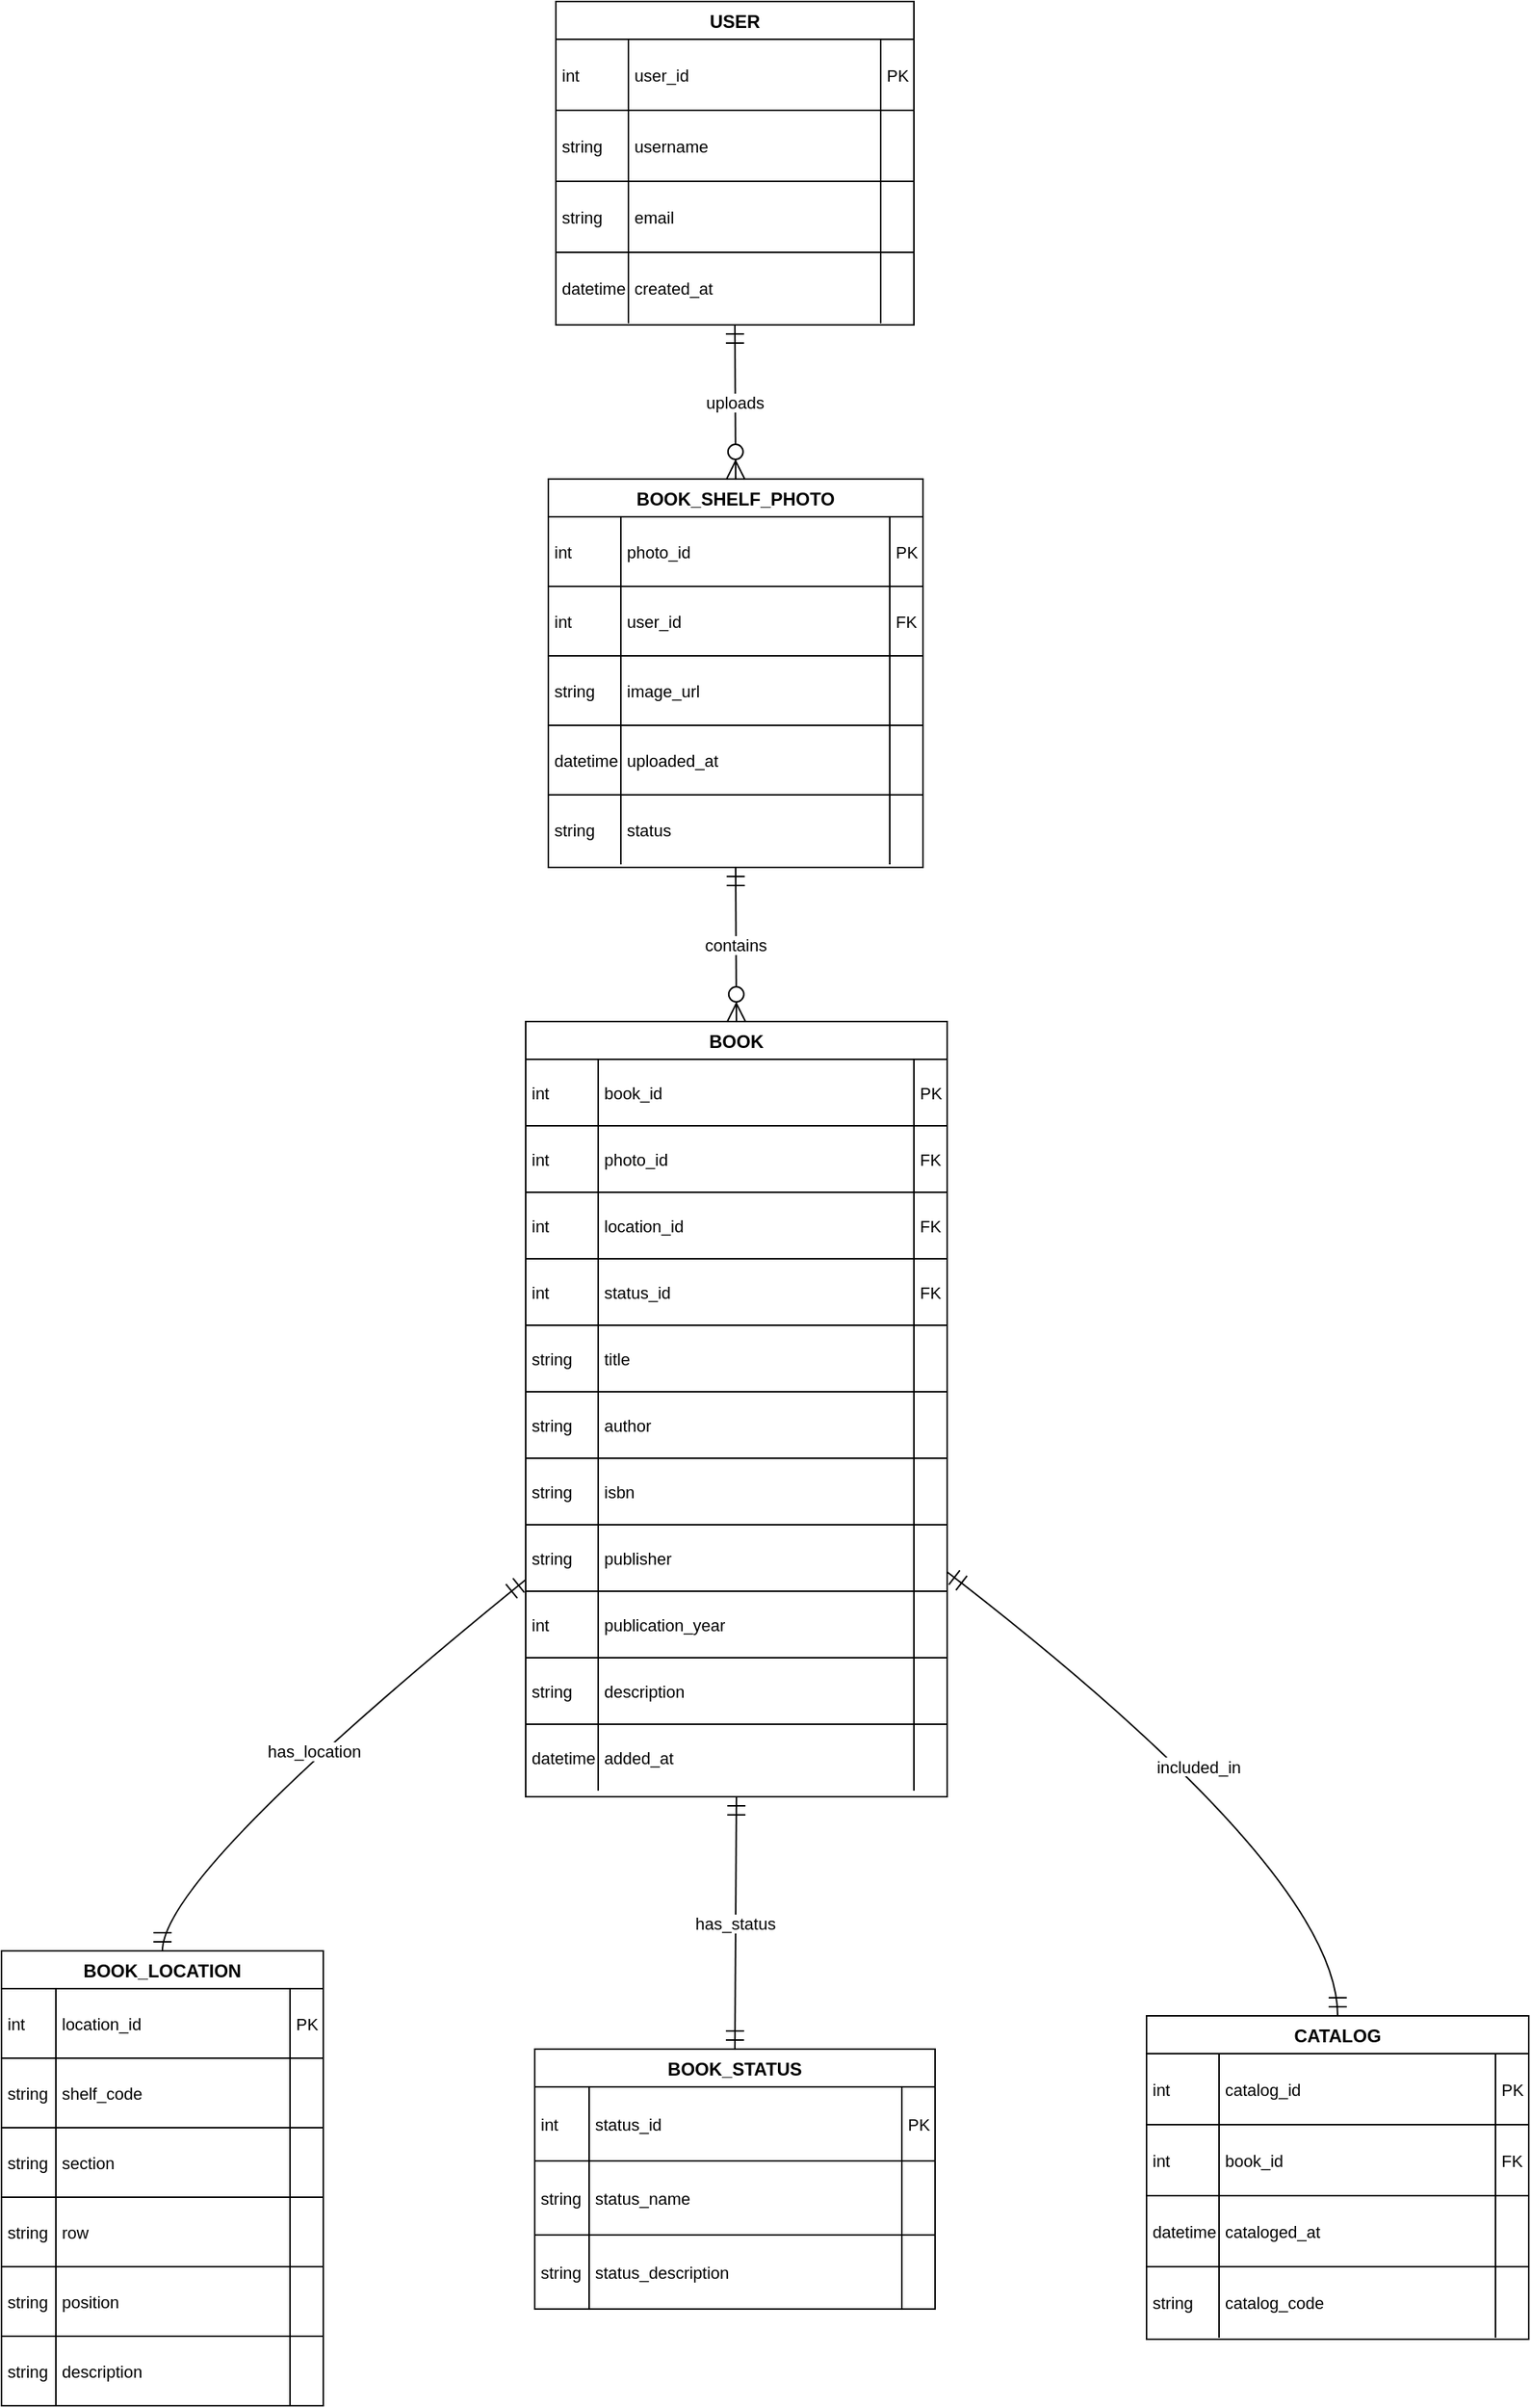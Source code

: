 <mxfile version="28.2.5">
  <diagram name="Страница — 1" id="7OqYVxwZs7NzSu7urRc7">
    <mxGraphModel dx="1097" dy="713" grid="1" gridSize="10" guides="1" tooltips="1" connect="1" arrows="1" fold="1" page="1" pageScale="1" pageWidth="827" pageHeight="1169" math="0" shadow="0">
      <root>
        <mxCell id="0" />
        <mxCell id="1" parent="0" />
        <mxCell id="eza31UwftHSti-V7xlUh-1" value="USER" style="shape=table;startSize=25;container=1;collapsible=0;childLayout=tableLayout;fixedRows=1;rowLines=1;fontStyle=1;align=center;resizeLast=1;" vertex="1" parent="1">
          <mxGeometry x="387" y="20" width="237" height="214" as="geometry" />
        </mxCell>
        <mxCell id="eza31UwftHSti-V7xlUh-2" style="shape=tableRow;horizontal=0;startSize=0;swimlaneHead=0;swimlaneBody=0;fillColor=none;collapsible=0;dropTarget=0;points=[[0,0.5],[1,0.5]];portConstraint=eastwest;top=0;left=0;right=0;bottom=0;" vertex="1" parent="eza31UwftHSti-V7xlUh-1">
          <mxGeometry y="25" width="237" height="47" as="geometry" />
        </mxCell>
        <mxCell id="eza31UwftHSti-V7xlUh-3" value="int" style="shape=partialRectangle;connectable=0;fillColor=none;top=0;left=0;bottom=0;right=0;align=left;spacingLeft=2;overflow=hidden;fontSize=11;" vertex="1" parent="eza31UwftHSti-V7xlUh-2">
          <mxGeometry width="48" height="47" as="geometry">
            <mxRectangle width="48" height="47" as="alternateBounds" />
          </mxGeometry>
        </mxCell>
        <mxCell id="eza31UwftHSti-V7xlUh-4" value="user_id" style="shape=partialRectangle;connectable=0;fillColor=none;top=0;left=0;bottom=0;right=0;align=left;spacingLeft=2;overflow=hidden;fontSize=11;" vertex="1" parent="eza31UwftHSti-V7xlUh-2">
          <mxGeometry x="48" width="167" height="47" as="geometry">
            <mxRectangle width="167" height="47" as="alternateBounds" />
          </mxGeometry>
        </mxCell>
        <mxCell id="eza31UwftHSti-V7xlUh-5" value="PK" style="shape=partialRectangle;connectable=0;fillColor=none;top=0;left=0;bottom=0;right=0;align=left;spacingLeft=2;overflow=hidden;fontSize=11;" vertex="1" parent="eza31UwftHSti-V7xlUh-2">
          <mxGeometry x="215" width="22" height="47" as="geometry">
            <mxRectangle width="22" height="47" as="alternateBounds" />
          </mxGeometry>
        </mxCell>
        <mxCell id="eza31UwftHSti-V7xlUh-6" style="shape=tableRow;horizontal=0;startSize=0;swimlaneHead=0;swimlaneBody=0;fillColor=none;collapsible=0;dropTarget=0;points=[[0,0.5],[1,0.5]];portConstraint=eastwest;top=0;left=0;right=0;bottom=0;" vertex="1" parent="eza31UwftHSti-V7xlUh-1">
          <mxGeometry y="72" width="237" height="47" as="geometry" />
        </mxCell>
        <mxCell id="eza31UwftHSti-V7xlUh-7" value="string" style="shape=partialRectangle;connectable=0;fillColor=none;top=0;left=0;bottom=0;right=0;align=left;spacingLeft=2;overflow=hidden;fontSize=11;" vertex="1" parent="eza31UwftHSti-V7xlUh-6">
          <mxGeometry width="48" height="47" as="geometry">
            <mxRectangle width="48" height="47" as="alternateBounds" />
          </mxGeometry>
        </mxCell>
        <mxCell id="eza31UwftHSti-V7xlUh-8" value="username" style="shape=partialRectangle;connectable=0;fillColor=none;top=0;left=0;bottom=0;right=0;align=left;spacingLeft=2;overflow=hidden;fontSize=11;" vertex="1" parent="eza31UwftHSti-V7xlUh-6">
          <mxGeometry x="48" width="167" height="47" as="geometry">
            <mxRectangle width="167" height="47" as="alternateBounds" />
          </mxGeometry>
        </mxCell>
        <mxCell id="eza31UwftHSti-V7xlUh-9" value="" style="shape=partialRectangle;connectable=0;fillColor=none;top=0;left=0;bottom=0;right=0;align=left;spacingLeft=2;overflow=hidden;fontSize=11;" vertex="1" parent="eza31UwftHSti-V7xlUh-6">
          <mxGeometry x="215" width="22" height="47" as="geometry">
            <mxRectangle width="22" height="47" as="alternateBounds" />
          </mxGeometry>
        </mxCell>
        <mxCell id="eza31UwftHSti-V7xlUh-10" style="shape=tableRow;horizontal=0;startSize=0;swimlaneHead=0;swimlaneBody=0;fillColor=none;collapsible=0;dropTarget=0;points=[[0,0.5],[1,0.5]];portConstraint=eastwest;top=0;left=0;right=0;bottom=0;" vertex="1" parent="eza31UwftHSti-V7xlUh-1">
          <mxGeometry y="119" width="237" height="47" as="geometry" />
        </mxCell>
        <mxCell id="eza31UwftHSti-V7xlUh-11" value="string" style="shape=partialRectangle;connectable=0;fillColor=none;top=0;left=0;bottom=0;right=0;align=left;spacingLeft=2;overflow=hidden;fontSize=11;" vertex="1" parent="eza31UwftHSti-V7xlUh-10">
          <mxGeometry width="48" height="47" as="geometry">
            <mxRectangle width="48" height="47" as="alternateBounds" />
          </mxGeometry>
        </mxCell>
        <mxCell id="eza31UwftHSti-V7xlUh-12" value="email" style="shape=partialRectangle;connectable=0;fillColor=none;top=0;left=0;bottom=0;right=0;align=left;spacingLeft=2;overflow=hidden;fontSize=11;" vertex="1" parent="eza31UwftHSti-V7xlUh-10">
          <mxGeometry x="48" width="167" height="47" as="geometry">
            <mxRectangle width="167" height="47" as="alternateBounds" />
          </mxGeometry>
        </mxCell>
        <mxCell id="eza31UwftHSti-V7xlUh-13" value="" style="shape=partialRectangle;connectable=0;fillColor=none;top=0;left=0;bottom=0;right=0;align=left;spacingLeft=2;overflow=hidden;fontSize=11;" vertex="1" parent="eza31UwftHSti-V7xlUh-10">
          <mxGeometry x="215" width="22" height="47" as="geometry">
            <mxRectangle width="22" height="47" as="alternateBounds" />
          </mxGeometry>
        </mxCell>
        <mxCell id="eza31UwftHSti-V7xlUh-14" style="shape=tableRow;horizontal=0;startSize=0;swimlaneHead=0;swimlaneBody=0;fillColor=none;collapsible=0;dropTarget=0;points=[[0,0.5],[1,0.5]];portConstraint=eastwest;top=0;left=0;right=0;bottom=0;" vertex="1" parent="eza31UwftHSti-V7xlUh-1">
          <mxGeometry y="166" width="237" height="47" as="geometry" />
        </mxCell>
        <mxCell id="eza31UwftHSti-V7xlUh-15" value="datetime" style="shape=partialRectangle;connectable=0;fillColor=none;top=0;left=0;bottom=0;right=0;align=left;spacingLeft=2;overflow=hidden;fontSize=11;" vertex="1" parent="eza31UwftHSti-V7xlUh-14">
          <mxGeometry width="48" height="47" as="geometry">
            <mxRectangle width="48" height="47" as="alternateBounds" />
          </mxGeometry>
        </mxCell>
        <mxCell id="eza31UwftHSti-V7xlUh-16" value="created_at" style="shape=partialRectangle;connectable=0;fillColor=none;top=0;left=0;bottom=0;right=0;align=left;spacingLeft=2;overflow=hidden;fontSize=11;" vertex="1" parent="eza31UwftHSti-V7xlUh-14">
          <mxGeometry x="48" width="167" height="47" as="geometry">
            <mxRectangle width="167" height="47" as="alternateBounds" />
          </mxGeometry>
        </mxCell>
        <mxCell id="eza31UwftHSti-V7xlUh-17" value="" style="shape=partialRectangle;connectable=0;fillColor=none;top=0;left=0;bottom=0;right=0;align=left;spacingLeft=2;overflow=hidden;fontSize=11;" vertex="1" parent="eza31UwftHSti-V7xlUh-14">
          <mxGeometry x="215" width="22" height="47" as="geometry">
            <mxRectangle width="22" height="47" as="alternateBounds" />
          </mxGeometry>
        </mxCell>
        <mxCell id="eza31UwftHSti-V7xlUh-18" value="BOOK_SHELF_PHOTO" style="shape=table;startSize=25;container=1;collapsible=0;childLayout=tableLayout;fixedRows=1;rowLines=1;fontStyle=1;align=center;resizeLast=1;" vertex="1" parent="1">
          <mxGeometry x="382" y="336" width="248" height="257" as="geometry" />
        </mxCell>
        <mxCell id="eza31UwftHSti-V7xlUh-19" style="shape=tableRow;horizontal=0;startSize=0;swimlaneHead=0;swimlaneBody=0;fillColor=none;collapsible=0;dropTarget=0;points=[[0,0.5],[1,0.5]];portConstraint=eastwest;top=0;left=0;right=0;bottom=0;" vertex="1" parent="eza31UwftHSti-V7xlUh-18">
          <mxGeometry y="25" width="248" height="46" as="geometry" />
        </mxCell>
        <mxCell id="eza31UwftHSti-V7xlUh-20" value="int" style="shape=partialRectangle;connectable=0;fillColor=none;top=0;left=0;bottom=0;right=0;align=left;spacingLeft=2;overflow=hidden;fontSize=11;" vertex="1" parent="eza31UwftHSti-V7xlUh-19">
          <mxGeometry width="48" height="46" as="geometry">
            <mxRectangle width="48" height="46" as="alternateBounds" />
          </mxGeometry>
        </mxCell>
        <mxCell id="eza31UwftHSti-V7xlUh-21" value="photo_id" style="shape=partialRectangle;connectable=0;fillColor=none;top=0;left=0;bottom=0;right=0;align=left;spacingLeft=2;overflow=hidden;fontSize=11;" vertex="1" parent="eza31UwftHSti-V7xlUh-19">
          <mxGeometry x="48" width="178" height="46" as="geometry">
            <mxRectangle width="178" height="46" as="alternateBounds" />
          </mxGeometry>
        </mxCell>
        <mxCell id="eza31UwftHSti-V7xlUh-22" value="PK" style="shape=partialRectangle;connectable=0;fillColor=none;top=0;left=0;bottom=0;right=0;align=left;spacingLeft=2;overflow=hidden;fontSize=11;" vertex="1" parent="eza31UwftHSti-V7xlUh-19">
          <mxGeometry x="226" width="22" height="46" as="geometry">
            <mxRectangle width="22" height="46" as="alternateBounds" />
          </mxGeometry>
        </mxCell>
        <mxCell id="eza31UwftHSti-V7xlUh-23" style="shape=tableRow;horizontal=0;startSize=0;swimlaneHead=0;swimlaneBody=0;fillColor=none;collapsible=0;dropTarget=0;points=[[0,0.5],[1,0.5]];portConstraint=eastwest;top=0;left=0;right=0;bottom=0;" vertex="1" parent="eza31UwftHSti-V7xlUh-18">
          <mxGeometry y="71" width="248" height="46" as="geometry" />
        </mxCell>
        <mxCell id="eza31UwftHSti-V7xlUh-24" value="int" style="shape=partialRectangle;connectable=0;fillColor=none;top=0;left=0;bottom=0;right=0;align=left;spacingLeft=2;overflow=hidden;fontSize=11;" vertex="1" parent="eza31UwftHSti-V7xlUh-23">
          <mxGeometry width="48" height="46" as="geometry">
            <mxRectangle width="48" height="46" as="alternateBounds" />
          </mxGeometry>
        </mxCell>
        <mxCell id="eza31UwftHSti-V7xlUh-25" value="user_id" style="shape=partialRectangle;connectable=0;fillColor=none;top=0;left=0;bottom=0;right=0;align=left;spacingLeft=2;overflow=hidden;fontSize=11;" vertex="1" parent="eza31UwftHSti-V7xlUh-23">
          <mxGeometry x="48" width="178" height="46" as="geometry">
            <mxRectangle width="178" height="46" as="alternateBounds" />
          </mxGeometry>
        </mxCell>
        <mxCell id="eza31UwftHSti-V7xlUh-26" value="FK" style="shape=partialRectangle;connectable=0;fillColor=none;top=0;left=0;bottom=0;right=0;align=left;spacingLeft=2;overflow=hidden;fontSize=11;" vertex="1" parent="eza31UwftHSti-V7xlUh-23">
          <mxGeometry x="226" width="22" height="46" as="geometry">
            <mxRectangle width="22" height="46" as="alternateBounds" />
          </mxGeometry>
        </mxCell>
        <mxCell id="eza31UwftHSti-V7xlUh-27" style="shape=tableRow;horizontal=0;startSize=0;swimlaneHead=0;swimlaneBody=0;fillColor=none;collapsible=0;dropTarget=0;points=[[0,0.5],[1,0.5]];portConstraint=eastwest;top=0;left=0;right=0;bottom=0;" vertex="1" parent="eza31UwftHSti-V7xlUh-18">
          <mxGeometry y="117" width="248" height="46" as="geometry" />
        </mxCell>
        <mxCell id="eza31UwftHSti-V7xlUh-28" value="string" style="shape=partialRectangle;connectable=0;fillColor=none;top=0;left=0;bottom=0;right=0;align=left;spacingLeft=2;overflow=hidden;fontSize=11;" vertex="1" parent="eza31UwftHSti-V7xlUh-27">
          <mxGeometry width="48" height="46" as="geometry">
            <mxRectangle width="48" height="46" as="alternateBounds" />
          </mxGeometry>
        </mxCell>
        <mxCell id="eza31UwftHSti-V7xlUh-29" value="image_url" style="shape=partialRectangle;connectable=0;fillColor=none;top=0;left=0;bottom=0;right=0;align=left;spacingLeft=2;overflow=hidden;fontSize=11;" vertex="1" parent="eza31UwftHSti-V7xlUh-27">
          <mxGeometry x="48" width="178" height="46" as="geometry">
            <mxRectangle width="178" height="46" as="alternateBounds" />
          </mxGeometry>
        </mxCell>
        <mxCell id="eza31UwftHSti-V7xlUh-30" value="" style="shape=partialRectangle;connectable=0;fillColor=none;top=0;left=0;bottom=0;right=0;align=left;spacingLeft=2;overflow=hidden;fontSize=11;" vertex="1" parent="eza31UwftHSti-V7xlUh-27">
          <mxGeometry x="226" width="22" height="46" as="geometry">
            <mxRectangle width="22" height="46" as="alternateBounds" />
          </mxGeometry>
        </mxCell>
        <mxCell id="eza31UwftHSti-V7xlUh-31" style="shape=tableRow;horizontal=0;startSize=0;swimlaneHead=0;swimlaneBody=0;fillColor=none;collapsible=0;dropTarget=0;points=[[0,0.5],[1,0.5]];portConstraint=eastwest;top=0;left=0;right=0;bottom=0;" vertex="1" parent="eza31UwftHSti-V7xlUh-18">
          <mxGeometry y="163" width="248" height="46" as="geometry" />
        </mxCell>
        <mxCell id="eza31UwftHSti-V7xlUh-32" value="datetime" style="shape=partialRectangle;connectable=0;fillColor=none;top=0;left=0;bottom=0;right=0;align=left;spacingLeft=2;overflow=hidden;fontSize=11;" vertex="1" parent="eza31UwftHSti-V7xlUh-31">
          <mxGeometry width="48" height="46" as="geometry">
            <mxRectangle width="48" height="46" as="alternateBounds" />
          </mxGeometry>
        </mxCell>
        <mxCell id="eza31UwftHSti-V7xlUh-33" value="uploaded_at" style="shape=partialRectangle;connectable=0;fillColor=none;top=0;left=0;bottom=0;right=0;align=left;spacingLeft=2;overflow=hidden;fontSize=11;" vertex="1" parent="eza31UwftHSti-V7xlUh-31">
          <mxGeometry x="48" width="178" height="46" as="geometry">
            <mxRectangle width="178" height="46" as="alternateBounds" />
          </mxGeometry>
        </mxCell>
        <mxCell id="eza31UwftHSti-V7xlUh-34" value="" style="shape=partialRectangle;connectable=0;fillColor=none;top=0;left=0;bottom=0;right=0;align=left;spacingLeft=2;overflow=hidden;fontSize=11;" vertex="1" parent="eza31UwftHSti-V7xlUh-31">
          <mxGeometry x="226" width="22" height="46" as="geometry">
            <mxRectangle width="22" height="46" as="alternateBounds" />
          </mxGeometry>
        </mxCell>
        <mxCell id="eza31UwftHSti-V7xlUh-35" style="shape=tableRow;horizontal=0;startSize=0;swimlaneHead=0;swimlaneBody=0;fillColor=none;collapsible=0;dropTarget=0;points=[[0,0.5],[1,0.5]];portConstraint=eastwest;top=0;left=0;right=0;bottom=0;" vertex="1" parent="eza31UwftHSti-V7xlUh-18">
          <mxGeometry y="209" width="248" height="46" as="geometry" />
        </mxCell>
        <mxCell id="eza31UwftHSti-V7xlUh-36" value="string" style="shape=partialRectangle;connectable=0;fillColor=none;top=0;left=0;bottom=0;right=0;align=left;spacingLeft=2;overflow=hidden;fontSize=11;" vertex="1" parent="eza31UwftHSti-V7xlUh-35">
          <mxGeometry width="48" height="46" as="geometry">
            <mxRectangle width="48" height="46" as="alternateBounds" />
          </mxGeometry>
        </mxCell>
        <mxCell id="eza31UwftHSti-V7xlUh-37" value="status" style="shape=partialRectangle;connectable=0;fillColor=none;top=0;left=0;bottom=0;right=0;align=left;spacingLeft=2;overflow=hidden;fontSize=11;" vertex="1" parent="eza31UwftHSti-V7xlUh-35">
          <mxGeometry x="48" width="178" height="46" as="geometry">
            <mxRectangle width="178" height="46" as="alternateBounds" />
          </mxGeometry>
        </mxCell>
        <mxCell id="eza31UwftHSti-V7xlUh-38" value="" style="shape=partialRectangle;connectable=0;fillColor=none;top=0;left=0;bottom=0;right=0;align=left;spacingLeft=2;overflow=hidden;fontSize=11;" vertex="1" parent="eza31UwftHSti-V7xlUh-35">
          <mxGeometry x="226" width="22" height="46" as="geometry">
            <mxRectangle width="22" height="46" as="alternateBounds" />
          </mxGeometry>
        </mxCell>
        <mxCell id="eza31UwftHSti-V7xlUh-39" value="BOOK" style="shape=table;startSize=25;container=1;collapsible=0;childLayout=tableLayout;fixedRows=1;rowLines=1;fontStyle=1;align=center;resizeLast=1;" vertex="1" parent="1">
          <mxGeometry x="367" y="695" width="279" height="513" as="geometry" />
        </mxCell>
        <mxCell id="eza31UwftHSti-V7xlUh-40" style="shape=tableRow;horizontal=0;startSize=0;swimlaneHead=0;swimlaneBody=0;fillColor=none;collapsible=0;dropTarget=0;points=[[0,0.5],[1,0.5]];portConstraint=eastwest;top=0;left=0;right=0;bottom=0;" vertex="1" parent="eza31UwftHSti-V7xlUh-39">
          <mxGeometry y="25" width="279" height="44" as="geometry" />
        </mxCell>
        <mxCell id="eza31UwftHSti-V7xlUh-41" value="int" style="shape=partialRectangle;connectable=0;fillColor=none;top=0;left=0;bottom=0;right=0;align=left;spacingLeft=2;overflow=hidden;fontSize=11;" vertex="1" parent="eza31UwftHSti-V7xlUh-40">
          <mxGeometry width="48" height="44" as="geometry">
            <mxRectangle width="48" height="44" as="alternateBounds" />
          </mxGeometry>
        </mxCell>
        <mxCell id="eza31UwftHSti-V7xlUh-42" value="book_id" style="shape=partialRectangle;connectable=0;fillColor=none;top=0;left=0;bottom=0;right=0;align=left;spacingLeft=2;overflow=hidden;fontSize=11;" vertex="1" parent="eza31UwftHSti-V7xlUh-40">
          <mxGeometry x="48" width="209" height="44" as="geometry">
            <mxRectangle width="209" height="44" as="alternateBounds" />
          </mxGeometry>
        </mxCell>
        <mxCell id="eza31UwftHSti-V7xlUh-43" value="PK" style="shape=partialRectangle;connectable=0;fillColor=none;top=0;left=0;bottom=0;right=0;align=left;spacingLeft=2;overflow=hidden;fontSize=11;" vertex="1" parent="eza31UwftHSti-V7xlUh-40">
          <mxGeometry x="257" width="22" height="44" as="geometry">
            <mxRectangle width="22" height="44" as="alternateBounds" />
          </mxGeometry>
        </mxCell>
        <mxCell id="eza31UwftHSti-V7xlUh-44" style="shape=tableRow;horizontal=0;startSize=0;swimlaneHead=0;swimlaneBody=0;fillColor=none;collapsible=0;dropTarget=0;points=[[0,0.5],[1,0.5]];portConstraint=eastwest;top=0;left=0;right=0;bottom=0;" vertex="1" parent="eza31UwftHSti-V7xlUh-39">
          <mxGeometry y="69" width="279" height="44" as="geometry" />
        </mxCell>
        <mxCell id="eza31UwftHSti-V7xlUh-45" value="int" style="shape=partialRectangle;connectable=0;fillColor=none;top=0;left=0;bottom=0;right=0;align=left;spacingLeft=2;overflow=hidden;fontSize=11;" vertex="1" parent="eza31UwftHSti-V7xlUh-44">
          <mxGeometry width="48" height="44" as="geometry">
            <mxRectangle width="48" height="44" as="alternateBounds" />
          </mxGeometry>
        </mxCell>
        <mxCell id="eza31UwftHSti-V7xlUh-46" value="photo_id" style="shape=partialRectangle;connectable=0;fillColor=none;top=0;left=0;bottom=0;right=0;align=left;spacingLeft=2;overflow=hidden;fontSize=11;" vertex="1" parent="eza31UwftHSti-V7xlUh-44">
          <mxGeometry x="48" width="209" height="44" as="geometry">
            <mxRectangle width="209" height="44" as="alternateBounds" />
          </mxGeometry>
        </mxCell>
        <mxCell id="eza31UwftHSti-V7xlUh-47" value="FK" style="shape=partialRectangle;connectable=0;fillColor=none;top=0;left=0;bottom=0;right=0;align=left;spacingLeft=2;overflow=hidden;fontSize=11;" vertex="1" parent="eza31UwftHSti-V7xlUh-44">
          <mxGeometry x="257" width="22" height="44" as="geometry">
            <mxRectangle width="22" height="44" as="alternateBounds" />
          </mxGeometry>
        </mxCell>
        <mxCell id="eza31UwftHSti-V7xlUh-48" style="shape=tableRow;horizontal=0;startSize=0;swimlaneHead=0;swimlaneBody=0;fillColor=none;collapsible=0;dropTarget=0;points=[[0,0.5],[1,0.5]];portConstraint=eastwest;top=0;left=0;right=0;bottom=0;" vertex="1" parent="eza31UwftHSti-V7xlUh-39">
          <mxGeometry y="113" width="279" height="44" as="geometry" />
        </mxCell>
        <mxCell id="eza31UwftHSti-V7xlUh-49" value="int" style="shape=partialRectangle;connectable=0;fillColor=none;top=0;left=0;bottom=0;right=0;align=left;spacingLeft=2;overflow=hidden;fontSize=11;" vertex="1" parent="eza31UwftHSti-V7xlUh-48">
          <mxGeometry width="48" height="44" as="geometry">
            <mxRectangle width="48" height="44" as="alternateBounds" />
          </mxGeometry>
        </mxCell>
        <mxCell id="eza31UwftHSti-V7xlUh-50" value="location_id" style="shape=partialRectangle;connectable=0;fillColor=none;top=0;left=0;bottom=0;right=0;align=left;spacingLeft=2;overflow=hidden;fontSize=11;" vertex="1" parent="eza31UwftHSti-V7xlUh-48">
          <mxGeometry x="48" width="209" height="44" as="geometry">
            <mxRectangle width="209" height="44" as="alternateBounds" />
          </mxGeometry>
        </mxCell>
        <mxCell id="eza31UwftHSti-V7xlUh-51" value="FK" style="shape=partialRectangle;connectable=0;fillColor=none;top=0;left=0;bottom=0;right=0;align=left;spacingLeft=2;overflow=hidden;fontSize=11;" vertex="1" parent="eza31UwftHSti-V7xlUh-48">
          <mxGeometry x="257" width="22" height="44" as="geometry">
            <mxRectangle width="22" height="44" as="alternateBounds" />
          </mxGeometry>
        </mxCell>
        <mxCell id="eza31UwftHSti-V7xlUh-52" style="shape=tableRow;horizontal=0;startSize=0;swimlaneHead=0;swimlaneBody=0;fillColor=none;collapsible=0;dropTarget=0;points=[[0,0.5],[1,0.5]];portConstraint=eastwest;top=0;left=0;right=0;bottom=0;" vertex="1" parent="eza31UwftHSti-V7xlUh-39">
          <mxGeometry y="157" width="279" height="44" as="geometry" />
        </mxCell>
        <mxCell id="eza31UwftHSti-V7xlUh-53" value="int" style="shape=partialRectangle;connectable=0;fillColor=none;top=0;left=0;bottom=0;right=0;align=left;spacingLeft=2;overflow=hidden;fontSize=11;" vertex="1" parent="eza31UwftHSti-V7xlUh-52">
          <mxGeometry width="48" height="44" as="geometry">
            <mxRectangle width="48" height="44" as="alternateBounds" />
          </mxGeometry>
        </mxCell>
        <mxCell id="eza31UwftHSti-V7xlUh-54" value="status_id" style="shape=partialRectangle;connectable=0;fillColor=none;top=0;left=0;bottom=0;right=0;align=left;spacingLeft=2;overflow=hidden;fontSize=11;" vertex="1" parent="eza31UwftHSti-V7xlUh-52">
          <mxGeometry x="48" width="209" height="44" as="geometry">
            <mxRectangle width="209" height="44" as="alternateBounds" />
          </mxGeometry>
        </mxCell>
        <mxCell id="eza31UwftHSti-V7xlUh-55" value="FK" style="shape=partialRectangle;connectable=0;fillColor=none;top=0;left=0;bottom=0;right=0;align=left;spacingLeft=2;overflow=hidden;fontSize=11;" vertex="1" parent="eza31UwftHSti-V7xlUh-52">
          <mxGeometry x="257" width="22" height="44" as="geometry">
            <mxRectangle width="22" height="44" as="alternateBounds" />
          </mxGeometry>
        </mxCell>
        <mxCell id="eza31UwftHSti-V7xlUh-56" style="shape=tableRow;horizontal=0;startSize=0;swimlaneHead=0;swimlaneBody=0;fillColor=none;collapsible=0;dropTarget=0;points=[[0,0.5],[1,0.5]];portConstraint=eastwest;top=0;left=0;right=0;bottom=0;" vertex="1" parent="eza31UwftHSti-V7xlUh-39">
          <mxGeometry y="201" width="279" height="44" as="geometry" />
        </mxCell>
        <mxCell id="eza31UwftHSti-V7xlUh-57" value="string" style="shape=partialRectangle;connectable=0;fillColor=none;top=0;left=0;bottom=0;right=0;align=left;spacingLeft=2;overflow=hidden;fontSize=11;" vertex="1" parent="eza31UwftHSti-V7xlUh-56">
          <mxGeometry width="48" height="44" as="geometry">
            <mxRectangle width="48" height="44" as="alternateBounds" />
          </mxGeometry>
        </mxCell>
        <mxCell id="eza31UwftHSti-V7xlUh-58" value="title" style="shape=partialRectangle;connectable=0;fillColor=none;top=0;left=0;bottom=0;right=0;align=left;spacingLeft=2;overflow=hidden;fontSize=11;" vertex="1" parent="eza31UwftHSti-V7xlUh-56">
          <mxGeometry x="48" width="209" height="44" as="geometry">
            <mxRectangle width="209" height="44" as="alternateBounds" />
          </mxGeometry>
        </mxCell>
        <mxCell id="eza31UwftHSti-V7xlUh-59" value="" style="shape=partialRectangle;connectable=0;fillColor=none;top=0;left=0;bottom=0;right=0;align=left;spacingLeft=2;overflow=hidden;fontSize=11;" vertex="1" parent="eza31UwftHSti-V7xlUh-56">
          <mxGeometry x="257" width="22" height="44" as="geometry">
            <mxRectangle width="22" height="44" as="alternateBounds" />
          </mxGeometry>
        </mxCell>
        <mxCell id="eza31UwftHSti-V7xlUh-60" style="shape=tableRow;horizontal=0;startSize=0;swimlaneHead=0;swimlaneBody=0;fillColor=none;collapsible=0;dropTarget=0;points=[[0,0.5],[1,0.5]];portConstraint=eastwest;top=0;left=0;right=0;bottom=0;" vertex="1" parent="eza31UwftHSti-V7xlUh-39">
          <mxGeometry y="245" width="279" height="44" as="geometry" />
        </mxCell>
        <mxCell id="eza31UwftHSti-V7xlUh-61" value="string" style="shape=partialRectangle;connectable=0;fillColor=none;top=0;left=0;bottom=0;right=0;align=left;spacingLeft=2;overflow=hidden;fontSize=11;" vertex="1" parent="eza31UwftHSti-V7xlUh-60">
          <mxGeometry width="48" height="44" as="geometry">
            <mxRectangle width="48" height="44" as="alternateBounds" />
          </mxGeometry>
        </mxCell>
        <mxCell id="eza31UwftHSti-V7xlUh-62" value="author" style="shape=partialRectangle;connectable=0;fillColor=none;top=0;left=0;bottom=0;right=0;align=left;spacingLeft=2;overflow=hidden;fontSize=11;" vertex="1" parent="eza31UwftHSti-V7xlUh-60">
          <mxGeometry x="48" width="209" height="44" as="geometry">
            <mxRectangle width="209" height="44" as="alternateBounds" />
          </mxGeometry>
        </mxCell>
        <mxCell id="eza31UwftHSti-V7xlUh-63" value="" style="shape=partialRectangle;connectable=0;fillColor=none;top=0;left=0;bottom=0;right=0;align=left;spacingLeft=2;overflow=hidden;fontSize=11;" vertex="1" parent="eza31UwftHSti-V7xlUh-60">
          <mxGeometry x="257" width="22" height="44" as="geometry">
            <mxRectangle width="22" height="44" as="alternateBounds" />
          </mxGeometry>
        </mxCell>
        <mxCell id="eza31UwftHSti-V7xlUh-64" style="shape=tableRow;horizontal=0;startSize=0;swimlaneHead=0;swimlaneBody=0;fillColor=none;collapsible=0;dropTarget=0;points=[[0,0.5],[1,0.5]];portConstraint=eastwest;top=0;left=0;right=0;bottom=0;" vertex="1" parent="eza31UwftHSti-V7xlUh-39">
          <mxGeometry y="289" width="279" height="44" as="geometry" />
        </mxCell>
        <mxCell id="eza31UwftHSti-V7xlUh-65" value="string" style="shape=partialRectangle;connectable=0;fillColor=none;top=0;left=0;bottom=0;right=0;align=left;spacingLeft=2;overflow=hidden;fontSize=11;" vertex="1" parent="eza31UwftHSti-V7xlUh-64">
          <mxGeometry width="48" height="44" as="geometry">
            <mxRectangle width="48" height="44" as="alternateBounds" />
          </mxGeometry>
        </mxCell>
        <mxCell id="eza31UwftHSti-V7xlUh-66" value="isbn" style="shape=partialRectangle;connectable=0;fillColor=none;top=0;left=0;bottom=0;right=0;align=left;spacingLeft=2;overflow=hidden;fontSize=11;" vertex="1" parent="eza31UwftHSti-V7xlUh-64">
          <mxGeometry x="48" width="209" height="44" as="geometry">
            <mxRectangle width="209" height="44" as="alternateBounds" />
          </mxGeometry>
        </mxCell>
        <mxCell id="eza31UwftHSti-V7xlUh-67" value="" style="shape=partialRectangle;connectable=0;fillColor=none;top=0;left=0;bottom=0;right=0;align=left;spacingLeft=2;overflow=hidden;fontSize=11;" vertex="1" parent="eza31UwftHSti-V7xlUh-64">
          <mxGeometry x="257" width="22" height="44" as="geometry">
            <mxRectangle width="22" height="44" as="alternateBounds" />
          </mxGeometry>
        </mxCell>
        <mxCell id="eza31UwftHSti-V7xlUh-68" style="shape=tableRow;horizontal=0;startSize=0;swimlaneHead=0;swimlaneBody=0;fillColor=none;collapsible=0;dropTarget=0;points=[[0,0.5],[1,0.5]];portConstraint=eastwest;top=0;left=0;right=0;bottom=0;" vertex="1" parent="eza31UwftHSti-V7xlUh-39">
          <mxGeometry y="333" width="279" height="44" as="geometry" />
        </mxCell>
        <mxCell id="eza31UwftHSti-V7xlUh-69" value="string" style="shape=partialRectangle;connectable=0;fillColor=none;top=0;left=0;bottom=0;right=0;align=left;spacingLeft=2;overflow=hidden;fontSize=11;" vertex="1" parent="eza31UwftHSti-V7xlUh-68">
          <mxGeometry width="48" height="44" as="geometry">
            <mxRectangle width="48" height="44" as="alternateBounds" />
          </mxGeometry>
        </mxCell>
        <mxCell id="eza31UwftHSti-V7xlUh-70" value="publisher" style="shape=partialRectangle;connectable=0;fillColor=none;top=0;left=0;bottom=0;right=0;align=left;spacingLeft=2;overflow=hidden;fontSize=11;" vertex="1" parent="eza31UwftHSti-V7xlUh-68">
          <mxGeometry x="48" width="209" height="44" as="geometry">
            <mxRectangle width="209" height="44" as="alternateBounds" />
          </mxGeometry>
        </mxCell>
        <mxCell id="eza31UwftHSti-V7xlUh-71" value="" style="shape=partialRectangle;connectable=0;fillColor=none;top=0;left=0;bottom=0;right=0;align=left;spacingLeft=2;overflow=hidden;fontSize=11;" vertex="1" parent="eza31UwftHSti-V7xlUh-68">
          <mxGeometry x="257" width="22" height="44" as="geometry">
            <mxRectangle width="22" height="44" as="alternateBounds" />
          </mxGeometry>
        </mxCell>
        <mxCell id="eza31UwftHSti-V7xlUh-72" style="shape=tableRow;horizontal=0;startSize=0;swimlaneHead=0;swimlaneBody=0;fillColor=none;collapsible=0;dropTarget=0;points=[[0,0.5],[1,0.5]];portConstraint=eastwest;top=0;left=0;right=0;bottom=0;" vertex="1" parent="eza31UwftHSti-V7xlUh-39">
          <mxGeometry y="377" width="279" height="44" as="geometry" />
        </mxCell>
        <mxCell id="eza31UwftHSti-V7xlUh-73" value="int" style="shape=partialRectangle;connectable=0;fillColor=none;top=0;left=0;bottom=0;right=0;align=left;spacingLeft=2;overflow=hidden;fontSize=11;" vertex="1" parent="eza31UwftHSti-V7xlUh-72">
          <mxGeometry width="48" height="44" as="geometry">
            <mxRectangle width="48" height="44" as="alternateBounds" />
          </mxGeometry>
        </mxCell>
        <mxCell id="eza31UwftHSti-V7xlUh-74" value="publication_year" style="shape=partialRectangle;connectable=0;fillColor=none;top=0;left=0;bottom=0;right=0;align=left;spacingLeft=2;overflow=hidden;fontSize=11;" vertex="1" parent="eza31UwftHSti-V7xlUh-72">
          <mxGeometry x="48" width="209" height="44" as="geometry">
            <mxRectangle width="209" height="44" as="alternateBounds" />
          </mxGeometry>
        </mxCell>
        <mxCell id="eza31UwftHSti-V7xlUh-75" value="" style="shape=partialRectangle;connectable=0;fillColor=none;top=0;left=0;bottom=0;right=0;align=left;spacingLeft=2;overflow=hidden;fontSize=11;" vertex="1" parent="eza31UwftHSti-V7xlUh-72">
          <mxGeometry x="257" width="22" height="44" as="geometry">
            <mxRectangle width="22" height="44" as="alternateBounds" />
          </mxGeometry>
        </mxCell>
        <mxCell id="eza31UwftHSti-V7xlUh-76" style="shape=tableRow;horizontal=0;startSize=0;swimlaneHead=0;swimlaneBody=0;fillColor=none;collapsible=0;dropTarget=0;points=[[0,0.5],[1,0.5]];portConstraint=eastwest;top=0;left=0;right=0;bottom=0;" vertex="1" parent="eza31UwftHSti-V7xlUh-39">
          <mxGeometry y="421" width="279" height="44" as="geometry" />
        </mxCell>
        <mxCell id="eza31UwftHSti-V7xlUh-77" value="string" style="shape=partialRectangle;connectable=0;fillColor=none;top=0;left=0;bottom=0;right=0;align=left;spacingLeft=2;overflow=hidden;fontSize=11;" vertex="1" parent="eza31UwftHSti-V7xlUh-76">
          <mxGeometry width="48" height="44" as="geometry">
            <mxRectangle width="48" height="44" as="alternateBounds" />
          </mxGeometry>
        </mxCell>
        <mxCell id="eza31UwftHSti-V7xlUh-78" value="description" style="shape=partialRectangle;connectable=0;fillColor=none;top=0;left=0;bottom=0;right=0;align=left;spacingLeft=2;overflow=hidden;fontSize=11;" vertex="1" parent="eza31UwftHSti-V7xlUh-76">
          <mxGeometry x="48" width="209" height="44" as="geometry">
            <mxRectangle width="209" height="44" as="alternateBounds" />
          </mxGeometry>
        </mxCell>
        <mxCell id="eza31UwftHSti-V7xlUh-79" value="" style="shape=partialRectangle;connectable=0;fillColor=none;top=0;left=0;bottom=0;right=0;align=left;spacingLeft=2;overflow=hidden;fontSize=11;" vertex="1" parent="eza31UwftHSti-V7xlUh-76">
          <mxGeometry x="257" width="22" height="44" as="geometry">
            <mxRectangle width="22" height="44" as="alternateBounds" />
          </mxGeometry>
        </mxCell>
        <mxCell id="eza31UwftHSti-V7xlUh-80" style="shape=tableRow;horizontal=0;startSize=0;swimlaneHead=0;swimlaneBody=0;fillColor=none;collapsible=0;dropTarget=0;points=[[0,0.5],[1,0.5]];portConstraint=eastwest;top=0;left=0;right=0;bottom=0;" vertex="1" parent="eza31UwftHSti-V7xlUh-39">
          <mxGeometry y="465" width="279" height="44" as="geometry" />
        </mxCell>
        <mxCell id="eza31UwftHSti-V7xlUh-81" value="datetime" style="shape=partialRectangle;connectable=0;fillColor=none;top=0;left=0;bottom=0;right=0;align=left;spacingLeft=2;overflow=hidden;fontSize=11;" vertex="1" parent="eza31UwftHSti-V7xlUh-80">
          <mxGeometry width="48" height="44" as="geometry">
            <mxRectangle width="48" height="44" as="alternateBounds" />
          </mxGeometry>
        </mxCell>
        <mxCell id="eza31UwftHSti-V7xlUh-82" value="added_at" style="shape=partialRectangle;connectable=0;fillColor=none;top=0;left=0;bottom=0;right=0;align=left;spacingLeft=2;overflow=hidden;fontSize=11;" vertex="1" parent="eza31UwftHSti-V7xlUh-80">
          <mxGeometry x="48" width="209" height="44" as="geometry">
            <mxRectangle width="209" height="44" as="alternateBounds" />
          </mxGeometry>
        </mxCell>
        <mxCell id="eza31UwftHSti-V7xlUh-83" value="" style="shape=partialRectangle;connectable=0;fillColor=none;top=0;left=0;bottom=0;right=0;align=left;spacingLeft=2;overflow=hidden;fontSize=11;" vertex="1" parent="eza31UwftHSti-V7xlUh-80">
          <mxGeometry x="257" width="22" height="44" as="geometry">
            <mxRectangle width="22" height="44" as="alternateBounds" />
          </mxGeometry>
        </mxCell>
        <mxCell id="eza31UwftHSti-V7xlUh-84" value="BOOK_LOCATION" style="shape=table;startSize=25;container=1;collapsible=0;childLayout=tableLayout;fixedRows=1;rowLines=1;fontStyle=1;align=center;resizeLast=1;" vertex="1" parent="1">
          <mxGeometry x="20" y="1310" width="213" height="301" as="geometry" />
        </mxCell>
        <mxCell id="eza31UwftHSti-V7xlUh-85" style="shape=tableRow;horizontal=0;startSize=0;swimlaneHead=0;swimlaneBody=0;fillColor=none;collapsible=0;dropTarget=0;points=[[0,0.5],[1,0.5]];portConstraint=eastwest;top=0;left=0;right=0;bottom=0;" vertex="1" parent="eza31UwftHSti-V7xlUh-84">
          <mxGeometry y="25" width="213" height="46" as="geometry" />
        </mxCell>
        <mxCell id="eza31UwftHSti-V7xlUh-86" value="int" style="shape=partialRectangle;connectable=0;fillColor=none;top=0;left=0;bottom=0;right=0;align=left;spacingLeft=2;overflow=hidden;fontSize=11;" vertex="1" parent="eza31UwftHSti-V7xlUh-85">
          <mxGeometry width="36" height="46" as="geometry">
            <mxRectangle width="36" height="46" as="alternateBounds" />
          </mxGeometry>
        </mxCell>
        <mxCell id="eza31UwftHSti-V7xlUh-87" value="location_id" style="shape=partialRectangle;connectable=0;fillColor=none;top=0;left=0;bottom=0;right=0;align=left;spacingLeft=2;overflow=hidden;fontSize=11;" vertex="1" parent="eza31UwftHSti-V7xlUh-85">
          <mxGeometry x="36" width="155" height="46" as="geometry">
            <mxRectangle width="155" height="46" as="alternateBounds" />
          </mxGeometry>
        </mxCell>
        <mxCell id="eza31UwftHSti-V7xlUh-88" value="PK" style="shape=partialRectangle;connectable=0;fillColor=none;top=0;left=0;bottom=0;right=0;align=left;spacingLeft=2;overflow=hidden;fontSize=11;" vertex="1" parent="eza31UwftHSti-V7xlUh-85">
          <mxGeometry x="191" width="22" height="46" as="geometry">
            <mxRectangle width="22" height="46" as="alternateBounds" />
          </mxGeometry>
        </mxCell>
        <mxCell id="eza31UwftHSti-V7xlUh-89" style="shape=tableRow;horizontal=0;startSize=0;swimlaneHead=0;swimlaneBody=0;fillColor=none;collapsible=0;dropTarget=0;points=[[0,0.5],[1,0.5]];portConstraint=eastwest;top=0;left=0;right=0;bottom=0;" vertex="1" parent="eza31UwftHSti-V7xlUh-84">
          <mxGeometry y="71" width="213" height="46" as="geometry" />
        </mxCell>
        <mxCell id="eza31UwftHSti-V7xlUh-90" value="string" style="shape=partialRectangle;connectable=0;fillColor=none;top=0;left=0;bottom=0;right=0;align=left;spacingLeft=2;overflow=hidden;fontSize=11;" vertex="1" parent="eza31UwftHSti-V7xlUh-89">
          <mxGeometry width="36" height="46" as="geometry">
            <mxRectangle width="36" height="46" as="alternateBounds" />
          </mxGeometry>
        </mxCell>
        <mxCell id="eza31UwftHSti-V7xlUh-91" value="shelf_code" style="shape=partialRectangle;connectable=0;fillColor=none;top=0;left=0;bottom=0;right=0;align=left;spacingLeft=2;overflow=hidden;fontSize=11;" vertex="1" parent="eza31UwftHSti-V7xlUh-89">
          <mxGeometry x="36" width="155" height="46" as="geometry">
            <mxRectangle width="155" height="46" as="alternateBounds" />
          </mxGeometry>
        </mxCell>
        <mxCell id="eza31UwftHSti-V7xlUh-92" value="" style="shape=partialRectangle;connectable=0;fillColor=none;top=0;left=0;bottom=0;right=0;align=left;spacingLeft=2;overflow=hidden;fontSize=11;" vertex="1" parent="eza31UwftHSti-V7xlUh-89">
          <mxGeometry x="191" width="22" height="46" as="geometry">
            <mxRectangle width="22" height="46" as="alternateBounds" />
          </mxGeometry>
        </mxCell>
        <mxCell id="eza31UwftHSti-V7xlUh-93" style="shape=tableRow;horizontal=0;startSize=0;swimlaneHead=0;swimlaneBody=0;fillColor=none;collapsible=0;dropTarget=0;points=[[0,0.5],[1,0.5]];portConstraint=eastwest;top=0;left=0;right=0;bottom=0;" vertex="1" parent="eza31UwftHSti-V7xlUh-84">
          <mxGeometry y="117" width="213" height="46" as="geometry" />
        </mxCell>
        <mxCell id="eza31UwftHSti-V7xlUh-94" value="string" style="shape=partialRectangle;connectable=0;fillColor=none;top=0;left=0;bottom=0;right=0;align=left;spacingLeft=2;overflow=hidden;fontSize=11;" vertex="1" parent="eza31UwftHSti-V7xlUh-93">
          <mxGeometry width="36" height="46" as="geometry">
            <mxRectangle width="36" height="46" as="alternateBounds" />
          </mxGeometry>
        </mxCell>
        <mxCell id="eza31UwftHSti-V7xlUh-95" value="section" style="shape=partialRectangle;connectable=0;fillColor=none;top=0;left=0;bottom=0;right=0;align=left;spacingLeft=2;overflow=hidden;fontSize=11;" vertex="1" parent="eza31UwftHSti-V7xlUh-93">
          <mxGeometry x="36" width="155" height="46" as="geometry">
            <mxRectangle width="155" height="46" as="alternateBounds" />
          </mxGeometry>
        </mxCell>
        <mxCell id="eza31UwftHSti-V7xlUh-96" value="" style="shape=partialRectangle;connectable=0;fillColor=none;top=0;left=0;bottom=0;right=0;align=left;spacingLeft=2;overflow=hidden;fontSize=11;" vertex="1" parent="eza31UwftHSti-V7xlUh-93">
          <mxGeometry x="191" width="22" height="46" as="geometry">
            <mxRectangle width="22" height="46" as="alternateBounds" />
          </mxGeometry>
        </mxCell>
        <mxCell id="eza31UwftHSti-V7xlUh-97" style="shape=tableRow;horizontal=0;startSize=0;swimlaneHead=0;swimlaneBody=0;fillColor=none;collapsible=0;dropTarget=0;points=[[0,0.5],[1,0.5]];portConstraint=eastwest;top=0;left=0;right=0;bottom=0;" vertex="1" parent="eza31UwftHSti-V7xlUh-84">
          <mxGeometry y="163" width="213" height="46" as="geometry" />
        </mxCell>
        <mxCell id="eza31UwftHSti-V7xlUh-98" value="string" style="shape=partialRectangle;connectable=0;fillColor=none;top=0;left=0;bottom=0;right=0;align=left;spacingLeft=2;overflow=hidden;fontSize=11;" vertex="1" parent="eza31UwftHSti-V7xlUh-97">
          <mxGeometry width="36" height="46" as="geometry">
            <mxRectangle width="36" height="46" as="alternateBounds" />
          </mxGeometry>
        </mxCell>
        <mxCell id="eza31UwftHSti-V7xlUh-99" value="row" style="shape=partialRectangle;connectable=0;fillColor=none;top=0;left=0;bottom=0;right=0;align=left;spacingLeft=2;overflow=hidden;fontSize=11;" vertex="1" parent="eza31UwftHSti-V7xlUh-97">
          <mxGeometry x="36" width="155" height="46" as="geometry">
            <mxRectangle width="155" height="46" as="alternateBounds" />
          </mxGeometry>
        </mxCell>
        <mxCell id="eza31UwftHSti-V7xlUh-100" value="" style="shape=partialRectangle;connectable=0;fillColor=none;top=0;left=0;bottom=0;right=0;align=left;spacingLeft=2;overflow=hidden;fontSize=11;" vertex="1" parent="eza31UwftHSti-V7xlUh-97">
          <mxGeometry x="191" width="22" height="46" as="geometry">
            <mxRectangle width="22" height="46" as="alternateBounds" />
          </mxGeometry>
        </mxCell>
        <mxCell id="eza31UwftHSti-V7xlUh-101" style="shape=tableRow;horizontal=0;startSize=0;swimlaneHead=0;swimlaneBody=0;fillColor=none;collapsible=0;dropTarget=0;points=[[0,0.5],[1,0.5]];portConstraint=eastwest;top=0;left=0;right=0;bottom=0;" vertex="1" parent="eza31UwftHSti-V7xlUh-84">
          <mxGeometry y="209" width="213" height="46" as="geometry" />
        </mxCell>
        <mxCell id="eza31UwftHSti-V7xlUh-102" value="string" style="shape=partialRectangle;connectable=0;fillColor=none;top=0;left=0;bottom=0;right=0;align=left;spacingLeft=2;overflow=hidden;fontSize=11;" vertex="1" parent="eza31UwftHSti-V7xlUh-101">
          <mxGeometry width="36" height="46" as="geometry">
            <mxRectangle width="36" height="46" as="alternateBounds" />
          </mxGeometry>
        </mxCell>
        <mxCell id="eza31UwftHSti-V7xlUh-103" value="position" style="shape=partialRectangle;connectable=0;fillColor=none;top=0;left=0;bottom=0;right=0;align=left;spacingLeft=2;overflow=hidden;fontSize=11;" vertex="1" parent="eza31UwftHSti-V7xlUh-101">
          <mxGeometry x="36" width="155" height="46" as="geometry">
            <mxRectangle width="155" height="46" as="alternateBounds" />
          </mxGeometry>
        </mxCell>
        <mxCell id="eza31UwftHSti-V7xlUh-104" value="" style="shape=partialRectangle;connectable=0;fillColor=none;top=0;left=0;bottom=0;right=0;align=left;spacingLeft=2;overflow=hidden;fontSize=11;" vertex="1" parent="eza31UwftHSti-V7xlUh-101">
          <mxGeometry x="191" width="22" height="46" as="geometry">
            <mxRectangle width="22" height="46" as="alternateBounds" />
          </mxGeometry>
        </mxCell>
        <mxCell id="eza31UwftHSti-V7xlUh-105" style="shape=tableRow;horizontal=0;startSize=0;swimlaneHead=0;swimlaneBody=0;fillColor=none;collapsible=0;dropTarget=0;points=[[0,0.5],[1,0.5]];portConstraint=eastwest;top=0;left=0;right=0;bottom=0;" vertex="1" parent="eza31UwftHSti-V7xlUh-84">
          <mxGeometry y="255" width="213" height="46" as="geometry" />
        </mxCell>
        <mxCell id="eza31UwftHSti-V7xlUh-106" value="string" style="shape=partialRectangle;connectable=0;fillColor=none;top=0;left=0;bottom=0;right=0;align=left;spacingLeft=2;overflow=hidden;fontSize=11;" vertex="1" parent="eza31UwftHSti-V7xlUh-105">
          <mxGeometry width="36" height="46" as="geometry">
            <mxRectangle width="36" height="46" as="alternateBounds" />
          </mxGeometry>
        </mxCell>
        <mxCell id="eza31UwftHSti-V7xlUh-107" value="description" style="shape=partialRectangle;connectable=0;fillColor=none;top=0;left=0;bottom=0;right=0;align=left;spacingLeft=2;overflow=hidden;fontSize=11;" vertex="1" parent="eza31UwftHSti-V7xlUh-105">
          <mxGeometry x="36" width="155" height="46" as="geometry">
            <mxRectangle width="155" height="46" as="alternateBounds" />
          </mxGeometry>
        </mxCell>
        <mxCell id="eza31UwftHSti-V7xlUh-108" value="" style="shape=partialRectangle;connectable=0;fillColor=none;top=0;left=0;bottom=0;right=0;align=left;spacingLeft=2;overflow=hidden;fontSize=11;" vertex="1" parent="eza31UwftHSti-V7xlUh-105">
          <mxGeometry x="191" width="22" height="46" as="geometry">
            <mxRectangle width="22" height="46" as="alternateBounds" />
          </mxGeometry>
        </mxCell>
        <mxCell id="eza31UwftHSti-V7xlUh-109" value="BOOK_STATUS" style="shape=table;startSize=25;container=1;collapsible=0;childLayout=tableLayout;fixedRows=1;rowLines=1;fontStyle=1;align=center;resizeLast=1;" vertex="1" parent="1">
          <mxGeometry x="373" y="1375" width="265" height="172" as="geometry" />
        </mxCell>
        <mxCell id="eza31UwftHSti-V7xlUh-110" style="shape=tableRow;horizontal=0;startSize=0;swimlaneHead=0;swimlaneBody=0;fillColor=none;collapsible=0;dropTarget=0;points=[[0,0.5],[1,0.5]];portConstraint=eastwest;top=0;left=0;right=0;bottom=0;" vertex="1" parent="eza31UwftHSti-V7xlUh-109">
          <mxGeometry y="25" width="265" height="49" as="geometry" />
        </mxCell>
        <mxCell id="eza31UwftHSti-V7xlUh-111" value="int" style="shape=partialRectangle;connectable=0;fillColor=none;top=0;left=0;bottom=0;right=0;align=left;spacingLeft=2;overflow=hidden;fontSize=11;" vertex="1" parent="eza31UwftHSti-V7xlUh-110">
          <mxGeometry width="36" height="49" as="geometry">
            <mxRectangle width="36" height="49" as="alternateBounds" />
          </mxGeometry>
        </mxCell>
        <mxCell id="eza31UwftHSti-V7xlUh-112" value="status_id" style="shape=partialRectangle;connectable=0;fillColor=none;top=0;left=0;bottom=0;right=0;align=left;spacingLeft=2;overflow=hidden;fontSize=11;" vertex="1" parent="eza31UwftHSti-V7xlUh-110">
          <mxGeometry x="36" width="207" height="49" as="geometry">
            <mxRectangle width="207" height="49" as="alternateBounds" />
          </mxGeometry>
        </mxCell>
        <mxCell id="eza31UwftHSti-V7xlUh-113" value="PK" style="shape=partialRectangle;connectable=0;fillColor=none;top=0;left=0;bottom=0;right=0;align=left;spacingLeft=2;overflow=hidden;fontSize=11;" vertex="1" parent="eza31UwftHSti-V7xlUh-110">
          <mxGeometry x="243" width="22" height="49" as="geometry">
            <mxRectangle width="22" height="49" as="alternateBounds" />
          </mxGeometry>
        </mxCell>
        <mxCell id="eza31UwftHSti-V7xlUh-114" style="shape=tableRow;horizontal=0;startSize=0;swimlaneHead=0;swimlaneBody=0;fillColor=none;collapsible=0;dropTarget=0;points=[[0,0.5],[1,0.5]];portConstraint=eastwest;top=0;left=0;right=0;bottom=0;" vertex="1" parent="eza31UwftHSti-V7xlUh-109">
          <mxGeometry y="74" width="265" height="49" as="geometry" />
        </mxCell>
        <mxCell id="eza31UwftHSti-V7xlUh-115" value="string" style="shape=partialRectangle;connectable=0;fillColor=none;top=0;left=0;bottom=0;right=0;align=left;spacingLeft=2;overflow=hidden;fontSize=11;" vertex="1" parent="eza31UwftHSti-V7xlUh-114">
          <mxGeometry width="36" height="49" as="geometry">
            <mxRectangle width="36" height="49" as="alternateBounds" />
          </mxGeometry>
        </mxCell>
        <mxCell id="eza31UwftHSti-V7xlUh-116" value="status_name" style="shape=partialRectangle;connectable=0;fillColor=none;top=0;left=0;bottom=0;right=0;align=left;spacingLeft=2;overflow=hidden;fontSize=11;" vertex="1" parent="eza31UwftHSti-V7xlUh-114">
          <mxGeometry x="36" width="207" height="49" as="geometry">
            <mxRectangle width="207" height="49" as="alternateBounds" />
          </mxGeometry>
        </mxCell>
        <mxCell id="eza31UwftHSti-V7xlUh-117" value="" style="shape=partialRectangle;connectable=0;fillColor=none;top=0;left=0;bottom=0;right=0;align=left;spacingLeft=2;overflow=hidden;fontSize=11;" vertex="1" parent="eza31UwftHSti-V7xlUh-114">
          <mxGeometry x="243" width="22" height="49" as="geometry">
            <mxRectangle width="22" height="49" as="alternateBounds" />
          </mxGeometry>
        </mxCell>
        <mxCell id="eza31UwftHSti-V7xlUh-118" style="shape=tableRow;horizontal=0;startSize=0;swimlaneHead=0;swimlaneBody=0;fillColor=none;collapsible=0;dropTarget=0;points=[[0,0.5],[1,0.5]];portConstraint=eastwest;top=0;left=0;right=0;bottom=0;" vertex="1" parent="eza31UwftHSti-V7xlUh-109">
          <mxGeometry y="123" width="265" height="49" as="geometry" />
        </mxCell>
        <mxCell id="eza31UwftHSti-V7xlUh-119" value="string" style="shape=partialRectangle;connectable=0;fillColor=none;top=0;left=0;bottom=0;right=0;align=left;spacingLeft=2;overflow=hidden;fontSize=11;" vertex="1" parent="eza31UwftHSti-V7xlUh-118">
          <mxGeometry width="36" height="49" as="geometry">
            <mxRectangle width="36" height="49" as="alternateBounds" />
          </mxGeometry>
        </mxCell>
        <mxCell id="eza31UwftHSti-V7xlUh-120" value="status_description" style="shape=partialRectangle;connectable=0;fillColor=none;top=0;left=0;bottom=0;right=0;align=left;spacingLeft=2;overflow=hidden;fontSize=11;" vertex="1" parent="eza31UwftHSti-V7xlUh-118">
          <mxGeometry x="36" width="207" height="49" as="geometry">
            <mxRectangle width="207" height="49" as="alternateBounds" />
          </mxGeometry>
        </mxCell>
        <mxCell id="eza31UwftHSti-V7xlUh-121" value="" style="shape=partialRectangle;connectable=0;fillColor=none;top=0;left=0;bottom=0;right=0;align=left;spacingLeft=2;overflow=hidden;fontSize=11;" vertex="1" parent="eza31UwftHSti-V7xlUh-118">
          <mxGeometry x="243" width="22" height="49" as="geometry">
            <mxRectangle width="22" height="49" as="alternateBounds" />
          </mxGeometry>
        </mxCell>
        <mxCell id="eza31UwftHSti-V7xlUh-122" value="CATALOG" style="shape=table;startSize=25;container=1;collapsible=0;childLayout=tableLayout;fixedRows=1;rowLines=1;fontStyle=1;align=center;resizeLast=1;" vertex="1" parent="1">
          <mxGeometry x="778" y="1353" width="253" height="214" as="geometry" />
        </mxCell>
        <mxCell id="eza31UwftHSti-V7xlUh-123" style="shape=tableRow;horizontal=0;startSize=0;swimlaneHead=0;swimlaneBody=0;fillColor=none;collapsible=0;dropTarget=0;points=[[0,0.5],[1,0.5]];portConstraint=eastwest;top=0;left=0;right=0;bottom=0;" vertex="1" parent="eza31UwftHSti-V7xlUh-122">
          <mxGeometry y="25" width="253" height="47" as="geometry" />
        </mxCell>
        <mxCell id="eza31UwftHSti-V7xlUh-124" value="int" style="shape=partialRectangle;connectable=0;fillColor=none;top=0;left=0;bottom=0;right=0;align=left;spacingLeft=2;overflow=hidden;fontSize=11;" vertex="1" parent="eza31UwftHSti-V7xlUh-123">
          <mxGeometry width="48" height="47" as="geometry">
            <mxRectangle width="48" height="47" as="alternateBounds" />
          </mxGeometry>
        </mxCell>
        <mxCell id="eza31UwftHSti-V7xlUh-125" value="catalog_id" style="shape=partialRectangle;connectable=0;fillColor=none;top=0;left=0;bottom=0;right=0;align=left;spacingLeft=2;overflow=hidden;fontSize=11;" vertex="1" parent="eza31UwftHSti-V7xlUh-123">
          <mxGeometry x="48" width="183" height="47" as="geometry">
            <mxRectangle width="183" height="47" as="alternateBounds" />
          </mxGeometry>
        </mxCell>
        <mxCell id="eza31UwftHSti-V7xlUh-126" value="PK" style="shape=partialRectangle;connectable=0;fillColor=none;top=0;left=0;bottom=0;right=0;align=left;spacingLeft=2;overflow=hidden;fontSize=11;" vertex="1" parent="eza31UwftHSti-V7xlUh-123">
          <mxGeometry x="231" width="22" height="47" as="geometry">
            <mxRectangle width="22" height="47" as="alternateBounds" />
          </mxGeometry>
        </mxCell>
        <mxCell id="eza31UwftHSti-V7xlUh-127" style="shape=tableRow;horizontal=0;startSize=0;swimlaneHead=0;swimlaneBody=0;fillColor=none;collapsible=0;dropTarget=0;points=[[0,0.5],[1,0.5]];portConstraint=eastwest;top=0;left=0;right=0;bottom=0;" vertex="1" parent="eza31UwftHSti-V7xlUh-122">
          <mxGeometry y="72" width="253" height="47" as="geometry" />
        </mxCell>
        <mxCell id="eza31UwftHSti-V7xlUh-128" value="int" style="shape=partialRectangle;connectable=0;fillColor=none;top=0;left=0;bottom=0;right=0;align=left;spacingLeft=2;overflow=hidden;fontSize=11;" vertex="1" parent="eza31UwftHSti-V7xlUh-127">
          <mxGeometry width="48" height="47" as="geometry">
            <mxRectangle width="48" height="47" as="alternateBounds" />
          </mxGeometry>
        </mxCell>
        <mxCell id="eza31UwftHSti-V7xlUh-129" value="book_id" style="shape=partialRectangle;connectable=0;fillColor=none;top=0;left=0;bottom=0;right=0;align=left;spacingLeft=2;overflow=hidden;fontSize=11;" vertex="1" parent="eza31UwftHSti-V7xlUh-127">
          <mxGeometry x="48" width="183" height="47" as="geometry">
            <mxRectangle width="183" height="47" as="alternateBounds" />
          </mxGeometry>
        </mxCell>
        <mxCell id="eza31UwftHSti-V7xlUh-130" value="FK" style="shape=partialRectangle;connectable=0;fillColor=none;top=0;left=0;bottom=0;right=0;align=left;spacingLeft=2;overflow=hidden;fontSize=11;" vertex="1" parent="eza31UwftHSti-V7xlUh-127">
          <mxGeometry x="231" width="22" height="47" as="geometry">
            <mxRectangle width="22" height="47" as="alternateBounds" />
          </mxGeometry>
        </mxCell>
        <mxCell id="eza31UwftHSti-V7xlUh-131" style="shape=tableRow;horizontal=0;startSize=0;swimlaneHead=0;swimlaneBody=0;fillColor=none;collapsible=0;dropTarget=0;points=[[0,0.5],[1,0.5]];portConstraint=eastwest;top=0;left=0;right=0;bottom=0;" vertex="1" parent="eza31UwftHSti-V7xlUh-122">
          <mxGeometry y="119" width="253" height="47" as="geometry" />
        </mxCell>
        <mxCell id="eza31UwftHSti-V7xlUh-132" value="datetime" style="shape=partialRectangle;connectable=0;fillColor=none;top=0;left=0;bottom=0;right=0;align=left;spacingLeft=2;overflow=hidden;fontSize=11;" vertex="1" parent="eza31UwftHSti-V7xlUh-131">
          <mxGeometry width="48" height="47" as="geometry">
            <mxRectangle width="48" height="47" as="alternateBounds" />
          </mxGeometry>
        </mxCell>
        <mxCell id="eza31UwftHSti-V7xlUh-133" value="cataloged_at" style="shape=partialRectangle;connectable=0;fillColor=none;top=0;left=0;bottom=0;right=0;align=left;spacingLeft=2;overflow=hidden;fontSize=11;" vertex="1" parent="eza31UwftHSti-V7xlUh-131">
          <mxGeometry x="48" width="183" height="47" as="geometry">
            <mxRectangle width="183" height="47" as="alternateBounds" />
          </mxGeometry>
        </mxCell>
        <mxCell id="eza31UwftHSti-V7xlUh-134" value="" style="shape=partialRectangle;connectable=0;fillColor=none;top=0;left=0;bottom=0;right=0;align=left;spacingLeft=2;overflow=hidden;fontSize=11;" vertex="1" parent="eza31UwftHSti-V7xlUh-131">
          <mxGeometry x="231" width="22" height="47" as="geometry">
            <mxRectangle width="22" height="47" as="alternateBounds" />
          </mxGeometry>
        </mxCell>
        <mxCell id="eza31UwftHSti-V7xlUh-135" style="shape=tableRow;horizontal=0;startSize=0;swimlaneHead=0;swimlaneBody=0;fillColor=none;collapsible=0;dropTarget=0;points=[[0,0.5],[1,0.5]];portConstraint=eastwest;top=0;left=0;right=0;bottom=0;" vertex="1" parent="eza31UwftHSti-V7xlUh-122">
          <mxGeometry y="166" width="253" height="47" as="geometry" />
        </mxCell>
        <mxCell id="eza31UwftHSti-V7xlUh-136" value="string" style="shape=partialRectangle;connectable=0;fillColor=none;top=0;left=0;bottom=0;right=0;align=left;spacingLeft=2;overflow=hidden;fontSize=11;" vertex="1" parent="eza31UwftHSti-V7xlUh-135">
          <mxGeometry width="48" height="47" as="geometry">
            <mxRectangle width="48" height="47" as="alternateBounds" />
          </mxGeometry>
        </mxCell>
        <mxCell id="eza31UwftHSti-V7xlUh-137" value="catalog_code" style="shape=partialRectangle;connectable=0;fillColor=none;top=0;left=0;bottom=0;right=0;align=left;spacingLeft=2;overflow=hidden;fontSize=11;" vertex="1" parent="eza31UwftHSti-V7xlUh-135">
          <mxGeometry x="48" width="183" height="47" as="geometry">
            <mxRectangle width="183" height="47" as="alternateBounds" />
          </mxGeometry>
        </mxCell>
        <mxCell id="eza31UwftHSti-V7xlUh-138" value="" style="shape=partialRectangle;connectable=0;fillColor=none;top=0;left=0;bottom=0;right=0;align=left;spacingLeft=2;overflow=hidden;fontSize=11;" vertex="1" parent="eza31UwftHSti-V7xlUh-135">
          <mxGeometry x="231" width="22" height="47" as="geometry">
            <mxRectangle width="22" height="47" as="alternateBounds" />
          </mxGeometry>
        </mxCell>
        <mxCell id="eza31UwftHSti-V7xlUh-139" value="uploads" style="curved=1;startArrow=ERmandOne;startSize=10;;endArrow=ERzeroToMany;endSize=10;;exitX=0.5;exitY=1;entryX=0.5;entryY=0;rounded=0;" edge="1" parent="1" source="eza31UwftHSti-V7xlUh-1" target="eza31UwftHSti-V7xlUh-18">
          <mxGeometry relative="1" as="geometry">
            <Array as="points" />
          </mxGeometry>
        </mxCell>
        <mxCell id="eza31UwftHSti-V7xlUh-140" value="contains" style="curved=1;startArrow=ERmandOne;startSize=10;;endArrow=ERzeroToMany;endSize=10;;exitX=0.5;exitY=1;entryX=0.5;entryY=0;rounded=0;" edge="1" parent="1" source="eza31UwftHSti-V7xlUh-18" target="eza31UwftHSti-V7xlUh-39">
          <mxGeometry relative="1" as="geometry">
            <Array as="points" />
          </mxGeometry>
        </mxCell>
        <mxCell id="eza31UwftHSti-V7xlUh-141" value="has_location" style="curved=1;startArrow=ERmandOne;startSize=10;;endArrow=ERmandOne;endSize=10;;exitX=0;exitY=0.72;entryX=0.5;entryY=0;rounded=0;" edge="1" parent="1" source="eza31UwftHSti-V7xlUh-39" target="eza31UwftHSti-V7xlUh-84">
          <mxGeometry relative="1" as="geometry">
            <Array as="points">
              <mxPoint x="127" y="1259" />
            </Array>
          </mxGeometry>
        </mxCell>
        <mxCell id="eza31UwftHSti-V7xlUh-142" value="has_status" style="curved=1;startArrow=ERmandOne;startSize=10;;endArrow=ERmandOne;endSize=10;;exitX=0.5;exitY=1;entryX=0.5;entryY=0;rounded=0;" edge="1" parent="1" source="eza31UwftHSti-V7xlUh-39" target="eza31UwftHSti-V7xlUh-109">
          <mxGeometry relative="1" as="geometry">
            <Array as="points" />
          </mxGeometry>
        </mxCell>
        <mxCell id="eza31UwftHSti-V7xlUh-143" value="included_in" style="curved=1;startArrow=ERmandOne;startSize=10;;endArrow=ERmandOne;endSize=10;;exitX=1;exitY=0.71;entryX=0.5;entryY=0;rounded=0;" edge="1" parent="1" source="eza31UwftHSti-V7xlUh-39" target="eza31UwftHSti-V7xlUh-122">
          <mxGeometry relative="1" as="geometry">
            <Array as="points">
              <mxPoint x="905" y="1259" />
            </Array>
          </mxGeometry>
        </mxCell>
      </root>
    </mxGraphModel>
  </diagram>
</mxfile>
